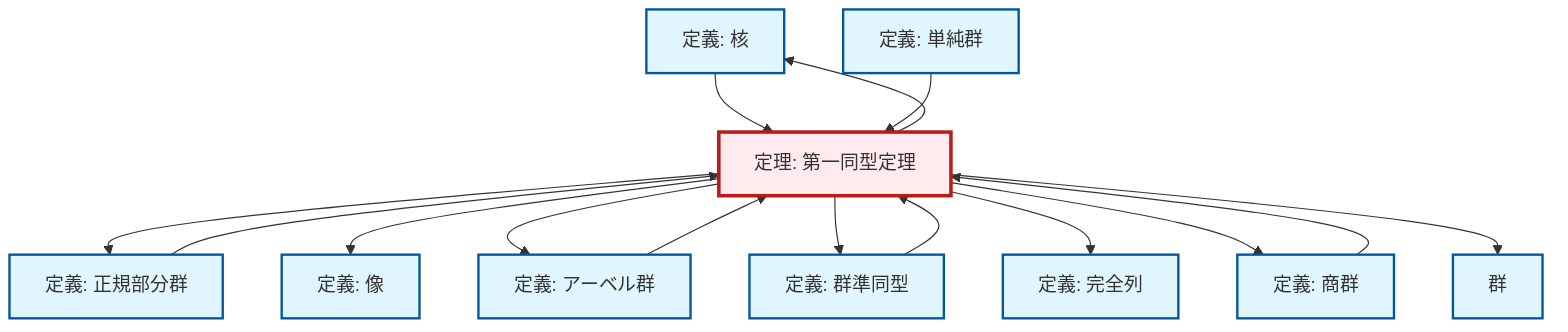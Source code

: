 graph TD
    classDef definition fill:#e1f5fe,stroke:#01579b,stroke-width:2px
    classDef theorem fill:#f3e5f5,stroke:#4a148c,stroke-width:2px
    classDef axiom fill:#fff3e0,stroke:#e65100,stroke-width:2px
    classDef example fill:#e8f5e9,stroke:#1b5e20,stroke-width:2px
    classDef current fill:#ffebee,stroke:#b71c1c,stroke-width:3px
    def-kernel["定義: 核"]:::definition
    def-exact-sequence["定義: 完全列"]:::definition
    thm-first-isomorphism["定理: 第一同型定理"]:::theorem
    def-simple-group["定義: 単純群"]:::definition
    def-image["定義: 像"]:::definition
    def-group["群"]:::definition
    def-quotient-group["定義: 商群"]:::definition
    def-abelian-group["定義: アーベル群"]:::definition
    def-normal-subgroup["定義: 正規部分群"]:::definition
    def-homomorphism["定義: 群準同型"]:::definition
    def-quotient-group --> thm-first-isomorphism
    thm-first-isomorphism --> def-kernel
    def-normal-subgroup --> thm-first-isomorphism
    def-abelian-group --> thm-first-isomorphism
    thm-first-isomorphism --> def-normal-subgroup
    def-kernel --> thm-first-isomorphism
    def-homomorphism --> thm-first-isomorphism
    thm-first-isomorphism --> def-image
    thm-first-isomorphism --> def-abelian-group
    def-simple-group --> thm-first-isomorphism
    thm-first-isomorphism --> def-homomorphism
    thm-first-isomorphism --> def-exact-sequence
    thm-first-isomorphism --> def-quotient-group
    thm-first-isomorphism --> def-group
    class thm-first-isomorphism current